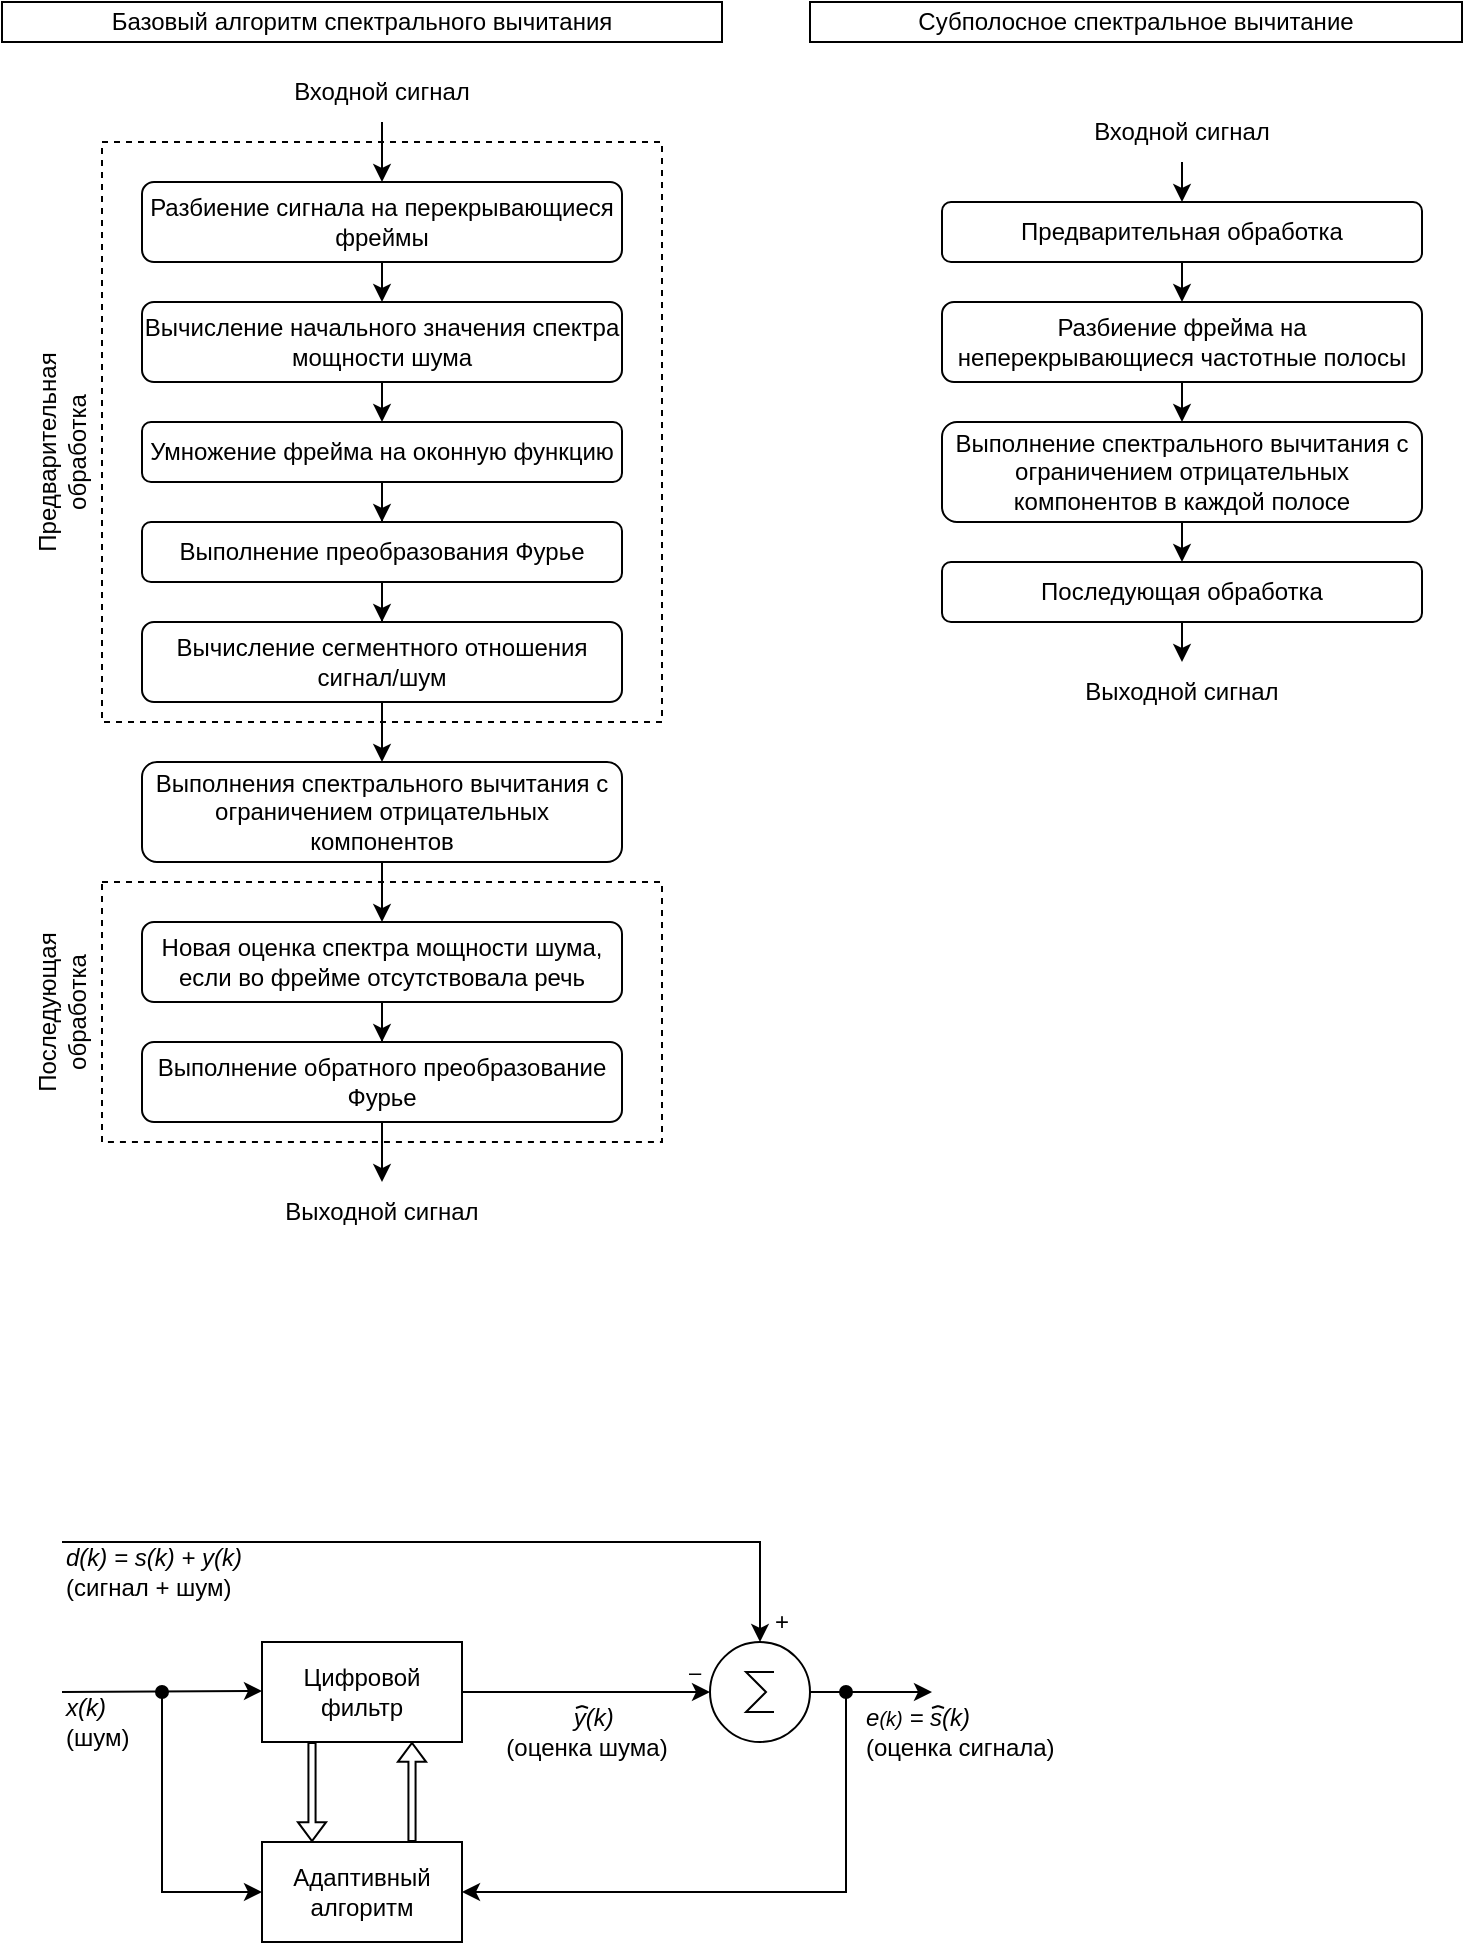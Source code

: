<mxfile version="17.4.0" type="device"><diagram id="qlM9UI_C8MLbOreUtq8Z" name="Page-1"><mxGraphModel dx="27" dy="14" grid="1" gridSize="1" guides="1" tooltips="1" connect="1" arrows="1" fold="1" page="1" pageScale="1" pageWidth="827" pageHeight="1169" math="0" shadow="0"><root><mxCell id="0"/><mxCell id="1" parent="0"/><mxCell id="oOkfX_xsRlYhwMv5T9ft-10" style="edgeStyle=orthogonalEdgeStyle;rounded=0;orthogonalLoop=1;jettySize=auto;html=1;exitX=0.5;exitY=1;exitDx=0;exitDy=0;entryX=0.5;entryY=0;entryDx=0;entryDy=0;" parent="1" source="oOkfX_xsRlYhwMv5T9ft-1" target="oOkfX_xsRlYhwMv5T9ft-2" edge="1"><mxGeometry relative="1" as="geometry"/></mxCell><mxCell id="oOkfX_xsRlYhwMv5T9ft-1" value="Разбиение сигнала на перекрывающиеся фреймы" style="rounded=1;whiteSpace=wrap;html=1;" parent="1" vertex="1"><mxGeometry x="80" y="100" width="240" height="40" as="geometry"/></mxCell><mxCell id="oOkfX_xsRlYhwMv5T9ft-11" style="edgeStyle=orthogonalEdgeStyle;rounded=0;orthogonalLoop=1;jettySize=auto;html=1;exitX=0.5;exitY=1;exitDx=0;exitDy=0;entryX=0.5;entryY=0;entryDx=0;entryDy=0;" parent="1" source="oOkfX_xsRlYhwMv5T9ft-2" target="oOkfX_xsRlYhwMv5T9ft-3" edge="1"><mxGeometry relative="1" as="geometry"/></mxCell><mxCell id="oOkfX_xsRlYhwMv5T9ft-2" value="Вычисление начального значения спектра мощности шума" style="rounded=1;whiteSpace=wrap;html=1;" parent="1" vertex="1"><mxGeometry x="80" y="160" width="240" height="40" as="geometry"/></mxCell><mxCell id="oOkfX_xsRlYhwMv5T9ft-13" style="edgeStyle=orthogonalEdgeStyle;rounded=0;orthogonalLoop=1;jettySize=auto;html=1;" parent="1" source="oOkfX_xsRlYhwMv5T9ft-3" target="oOkfX_xsRlYhwMv5T9ft-4" edge="1"><mxGeometry relative="1" as="geometry"/></mxCell><mxCell id="oOkfX_xsRlYhwMv5T9ft-3" value="Умножение фрейма на оконную функцию" style="rounded=1;whiteSpace=wrap;html=1;" parent="1" vertex="1"><mxGeometry x="80" y="220" width="240" height="30" as="geometry"/></mxCell><mxCell id="oOkfX_xsRlYhwMv5T9ft-14" style="edgeStyle=orthogonalEdgeStyle;rounded=0;orthogonalLoop=1;jettySize=auto;html=1;entryX=0.5;entryY=0;entryDx=0;entryDy=0;" parent="1" source="oOkfX_xsRlYhwMv5T9ft-4" target="oOkfX_xsRlYhwMv5T9ft-5" edge="1"><mxGeometry relative="1" as="geometry"/></mxCell><mxCell id="oOkfX_xsRlYhwMv5T9ft-4" value="Выполнение преобразования Фурье" style="rounded=1;whiteSpace=wrap;html=1;" parent="1" vertex="1"><mxGeometry x="80" y="270" width="240" height="30" as="geometry"/></mxCell><mxCell id="oOkfX_xsRlYhwMv5T9ft-15" style="edgeStyle=orthogonalEdgeStyle;rounded=0;orthogonalLoop=1;jettySize=auto;html=1;entryX=0.5;entryY=0;entryDx=0;entryDy=0;" parent="1" source="oOkfX_xsRlYhwMv5T9ft-5" target="oOkfX_xsRlYhwMv5T9ft-6" edge="1"><mxGeometry relative="1" as="geometry"/></mxCell><mxCell id="oOkfX_xsRlYhwMv5T9ft-5" value="Вычисление сегментного отношения сигнал/шум" style="rounded=1;whiteSpace=wrap;html=1;" parent="1" vertex="1"><mxGeometry x="80" y="320" width="240" height="40" as="geometry"/></mxCell><mxCell id="FgoLTM3zqGqTaKs4AXWn-4" style="edgeStyle=orthogonalEdgeStyle;rounded=0;orthogonalLoop=1;jettySize=auto;html=1;exitX=0.5;exitY=1;exitDx=0;exitDy=0;entryX=0.5;entryY=0;entryDx=0;entryDy=0;" parent="1" source="oOkfX_xsRlYhwMv5T9ft-6" target="oOkfX_xsRlYhwMv5T9ft-7" edge="1"><mxGeometry relative="1" as="geometry"/></mxCell><mxCell id="oOkfX_xsRlYhwMv5T9ft-6" value="Выполнения спектрального вычитания с ограничением отрицательных компонентов" style="rounded=1;whiteSpace=wrap;html=1;" parent="1" vertex="1"><mxGeometry x="80" y="390" width="240" height="50" as="geometry"/></mxCell><mxCell id="oOkfX_xsRlYhwMv5T9ft-17" style="edgeStyle=orthogonalEdgeStyle;rounded=0;orthogonalLoop=1;jettySize=auto;html=1;entryX=0.5;entryY=0;entryDx=0;entryDy=0;" parent="1" source="oOkfX_xsRlYhwMv5T9ft-7" target="oOkfX_xsRlYhwMv5T9ft-8" edge="1"><mxGeometry relative="1" as="geometry"/></mxCell><mxCell id="oOkfX_xsRlYhwMv5T9ft-7" value="Новая оценка спектра мощности шума, если во фрейме отсутствовала речь" style="rounded=1;whiteSpace=wrap;html=1;" parent="1" vertex="1"><mxGeometry x="80" y="470.03" width="240" height="40" as="geometry"/></mxCell><mxCell id="oOkfX_xsRlYhwMv5T9ft-8" value="Выполнение обратного преобразование Фурье" style="rounded=1;whiteSpace=wrap;html=1;" parent="1" vertex="1"><mxGeometry x="80" y="530.03" width="240" height="40" as="geometry"/></mxCell><mxCell id="oOkfX_xsRlYhwMv5T9ft-19" value="" style="endArrow=classic;html=1;rounded=0;entryX=0.5;entryY=0;entryDx=0;entryDy=0;" parent="1" target="oOkfX_xsRlYhwMv5T9ft-1" edge="1"><mxGeometry width="50" height="50" relative="1" as="geometry"><mxPoint x="200" y="70" as="sourcePoint"/><mxPoint x="170" y="90" as="targetPoint"/></mxGeometry></mxCell><mxCell id="oOkfX_xsRlYhwMv5T9ft-20" value="Входной сигнал" style="text;html=1;strokeColor=none;fillColor=none;align=center;verticalAlign=middle;whiteSpace=wrap;rounded=0;" parent="1" vertex="1"><mxGeometry x="150" y="40" width="100" height="30" as="geometry"/></mxCell><mxCell id="oOkfX_xsRlYhwMv5T9ft-21" value="Выходной сигнал" style="text;html=1;strokeColor=none;fillColor=none;align=center;verticalAlign=middle;whiteSpace=wrap;rounded=0;" parent="1" vertex="1"><mxGeometry x="150" y="600.03" width="100" height="30" as="geometry"/></mxCell><mxCell id="oOkfX_xsRlYhwMv5T9ft-22" value="Базовый алгоритм спектрального вычитания" style="rounded=0;whiteSpace=wrap;html=1;" parent="1" vertex="1"><mxGeometry x="10" y="10" width="360" height="20" as="geometry"/></mxCell><mxCell id="FgoLTM3zqGqTaKs4AXWn-1" value="" style="rounded=0;whiteSpace=wrap;html=1;fillColor=none;dashed=1;" parent="1" vertex="1"><mxGeometry x="60" y="80" width="280" height="290" as="geometry"/></mxCell><mxCell id="FgoLTM3zqGqTaKs4AXWn-2" value="" style="endArrow=classic;html=1;rounded=0;exitX=0.5;exitY=1;exitDx=0;exitDy=0;entryX=0.5;entryY=0;entryDx=0;entryDy=0;" parent="1" source="oOkfX_xsRlYhwMv5T9ft-8" target="oOkfX_xsRlYhwMv5T9ft-21" edge="1"><mxGeometry width="50" height="50" relative="1" as="geometry"><mxPoint x="230" y="580.03" as="sourcePoint"/><mxPoint x="280" y="530.03" as="targetPoint"/></mxGeometry></mxCell><mxCell id="FgoLTM3zqGqTaKs4AXWn-3" value="Предварительная обработка" style="text;html=1;strokeColor=none;fillColor=none;align=center;verticalAlign=middle;whiteSpace=wrap;rounded=0;dashed=1;rotation=270;" parent="1" vertex="1"><mxGeometry x="-30" y="220" width="140" height="30" as="geometry"/></mxCell><mxCell id="FgoLTM3zqGqTaKs4AXWn-5" value="Последующая обработка" style="text;html=1;strokeColor=none;fillColor=none;align=center;verticalAlign=middle;whiteSpace=wrap;rounded=0;dashed=1;rotation=270;" parent="1" vertex="1"><mxGeometry x="-30" y="500.06" width="139.99" height="29.97" as="geometry"/></mxCell><mxCell id="FgoLTM3zqGqTaKs4AXWn-6" value="" style="rounded=0;whiteSpace=wrap;html=1;dashed=1;fillColor=none;" parent="1" vertex="1"><mxGeometry x="60" y="450.03" width="280" height="129.97" as="geometry"/></mxCell><mxCell id="FgoLTM3zqGqTaKs4AXWn-8" value="Субполосное спектральное вычитание" style="rounded=0;whiteSpace=wrap;html=1;" parent="1" vertex="1"><mxGeometry x="414" y="10" width="326" height="20" as="geometry"/></mxCell><mxCell id="eNIciNR47evyFSB5VZ8H-1" style="edgeStyle=orthogonalEdgeStyle;rounded=0;orthogonalLoop=1;jettySize=auto;html=1;exitX=0.5;exitY=1;exitDx=0;exitDy=0;entryX=0.5;entryY=0;entryDx=0;entryDy=0;" parent="1" source="eNIciNR47evyFSB5VZ8H-2" target="eNIciNR47evyFSB5VZ8H-4" edge="1"><mxGeometry relative="1" as="geometry"/></mxCell><mxCell id="eNIciNR47evyFSB5VZ8H-2" value="Предварительная обработка" style="rounded=1;whiteSpace=wrap;html=1;" parent="1" vertex="1"><mxGeometry x="480" y="110" width="240" height="30" as="geometry"/></mxCell><mxCell id="eNIciNR47evyFSB5VZ8H-3" style="edgeStyle=orthogonalEdgeStyle;rounded=0;orthogonalLoop=1;jettySize=auto;html=1;exitX=0.5;exitY=1;exitDx=0;exitDy=0;entryX=0.5;entryY=0;entryDx=0;entryDy=0;" parent="1" source="eNIciNR47evyFSB5VZ8H-4" target="eNIciNR47evyFSB5VZ8H-6" edge="1"><mxGeometry relative="1" as="geometry"/></mxCell><mxCell id="eNIciNR47evyFSB5VZ8H-4" value="Разбиение фрейма на неперекрывающиеся частотные полосы" style="rounded=1;whiteSpace=wrap;html=1;" parent="1" vertex="1"><mxGeometry x="480" y="160" width="240" height="40" as="geometry"/></mxCell><mxCell id="eNIciNR47evyFSB5VZ8H-25" style="edgeStyle=orthogonalEdgeStyle;rounded=0;orthogonalLoop=1;jettySize=auto;html=1;exitX=0.5;exitY=1;exitDx=0;exitDy=0;entryX=0.5;entryY=0;entryDx=0;entryDy=0;" parent="1" source="eNIciNR47evyFSB5VZ8H-6" target="eNIciNR47evyFSB5VZ8H-8" edge="1"><mxGeometry relative="1" as="geometry"/></mxCell><mxCell id="eNIciNR47evyFSB5VZ8H-6" value="Выполнение спектрального вычитания с ограничением отрицательных компонентов в каждой полосе" style="rounded=1;whiteSpace=wrap;html=1;" parent="1" vertex="1"><mxGeometry x="480" y="220" width="240" height="50" as="geometry"/></mxCell><mxCell id="eNIciNR47evyFSB5VZ8H-26" style="edgeStyle=orthogonalEdgeStyle;rounded=0;orthogonalLoop=1;jettySize=auto;html=1;exitX=0.5;exitY=1;exitDx=0;exitDy=0;" parent="1" source="eNIciNR47evyFSB5VZ8H-8" edge="1"><mxGeometry relative="1" as="geometry"><mxPoint x="600" y="340" as="targetPoint"/><Array as="points"><mxPoint x="600" y="330"/><mxPoint x="600" y="330"/></Array></mxGeometry></mxCell><mxCell id="eNIciNR47evyFSB5VZ8H-8" value="Последующая обработка" style="rounded=1;whiteSpace=wrap;html=1;" parent="1" vertex="1"><mxGeometry x="480" y="290" width="240" height="30" as="geometry"/></mxCell><mxCell id="eNIciNR47evyFSB5VZ8H-16" value="" style="endArrow=classic;html=1;rounded=0;entryX=0.5;entryY=0;entryDx=0;entryDy=0;" parent="1" target="eNIciNR47evyFSB5VZ8H-2" edge="1"><mxGeometry width="50" height="50" relative="1" as="geometry"><mxPoint x="600" y="90" as="sourcePoint"/><mxPoint x="570" y="90" as="targetPoint"/></mxGeometry></mxCell><mxCell id="eNIciNR47evyFSB5VZ8H-17" value="Выходной сигнал" style="text;html=1;strokeColor=none;fillColor=none;align=center;verticalAlign=middle;whiteSpace=wrap;rounded=0;" parent="1" vertex="1"><mxGeometry x="550" y="340" width="100" height="30" as="geometry"/></mxCell><mxCell id="eNIciNR47evyFSB5VZ8H-27" value="Входной сигнал" style="text;html=1;strokeColor=none;fillColor=none;align=center;verticalAlign=middle;whiteSpace=wrap;rounded=0;" parent="1" vertex="1"><mxGeometry x="550" y="60" width="100" height="30" as="geometry"/></mxCell><mxCell id="Qc8qFBwJVsWD7L_bnzhm-4" style="edgeStyle=orthogonalEdgeStyle;rounded=0;orthogonalLoop=1;jettySize=auto;html=1;exitX=1;exitY=0.5;exitDx=0;exitDy=0;entryX=0;entryY=0.5;entryDx=0;entryDy=0;entryPerimeter=0;" edge="1" parent="1" source="Qc8qFBwJVsWD7L_bnzhm-1" target="Qc8qFBwJVsWD7L_bnzhm-3"><mxGeometry relative="1" as="geometry"/></mxCell><mxCell id="Qc8qFBwJVsWD7L_bnzhm-1" value="Цифровой фильтр" style="rounded=0;whiteSpace=wrap;html=1;" vertex="1" parent="1"><mxGeometry x="140" y="830" width="100" height="50" as="geometry"/></mxCell><mxCell id="Qc8qFBwJVsWD7L_bnzhm-29" style="edgeStyle=none;rounded=0;orthogonalLoop=1;jettySize=auto;html=1;exitX=0.75;exitY=0;exitDx=0;exitDy=0;entryX=0.75;entryY=1;entryDx=0;entryDy=0;fontSize=12;startArrow=none;startFill=0;endArrow=classic;endFill=1;shape=flexArrow;width=3.566;endSize=2.812;endWidth=9.491;" edge="1" parent="1" source="Qc8qFBwJVsWD7L_bnzhm-2" target="Qc8qFBwJVsWD7L_bnzhm-1"><mxGeometry relative="1" as="geometry"/></mxCell><mxCell id="Qc8qFBwJVsWD7L_bnzhm-2" value="Адаптивный алгоритм" style="rounded=0;whiteSpace=wrap;html=1;" vertex="1" parent="1"><mxGeometry x="140" y="930" width="100" height="50" as="geometry"/></mxCell><mxCell id="Qc8qFBwJVsWD7L_bnzhm-5" style="edgeStyle=orthogonalEdgeStyle;rounded=0;orthogonalLoop=1;jettySize=auto;html=1;exitX=1;exitY=0.5;exitDx=0;exitDy=0;exitPerimeter=0;" edge="1" parent="1" source="Qc8qFBwJVsWD7L_bnzhm-3"><mxGeometry relative="1" as="geometry"><mxPoint x="475" y="855" as="targetPoint"/><Array as="points"><mxPoint x="460" y="855"/><mxPoint x="460" y="855"/></Array></mxGeometry></mxCell><mxCell id="Qc8qFBwJVsWD7L_bnzhm-3" value="" style="verticalLabelPosition=bottom;shadow=0;dashed=0;align=center;html=1;verticalAlign=top;shape=mxgraph.electrical.abstract.sum;" vertex="1" parent="1"><mxGeometry x="364" y="830" width="50" height="50" as="geometry"/></mxCell><mxCell id="Qc8qFBwJVsWD7L_bnzhm-6" value="" style="endArrow=classic;html=1;rounded=0;" edge="1" parent="1"><mxGeometry width="50" height="50" relative="1" as="geometry"><mxPoint x="40" y="855" as="sourcePoint"/><mxPoint x="140" y="854.5" as="targetPoint"/></mxGeometry></mxCell><mxCell id="Qc8qFBwJVsWD7L_bnzhm-9" value="" style="endArrow=classic;html=1;rounded=0;entryX=0;entryY=0.5;entryDx=0;entryDy=0;edgeStyle=orthogonalEdgeStyle;startArrow=oval;startFill=1;" edge="1" parent="1" target="Qc8qFBwJVsWD7L_bnzhm-2"><mxGeometry width="50" height="50" relative="1" as="geometry"><mxPoint x="90" y="855" as="sourcePoint"/><mxPoint x="140" y="825" as="targetPoint"/><Array as="points"><mxPoint x="90" y="955"/></Array></mxGeometry></mxCell><mxCell id="Qc8qFBwJVsWD7L_bnzhm-10" value="" style="endArrow=classic;html=1;rounded=0;entryX=1;entryY=0.5;entryDx=0;entryDy=0;edgeStyle=orthogonalEdgeStyle;startArrow=oval;startFill=1;" edge="1" parent="1" target="Qc8qFBwJVsWD7L_bnzhm-2"><mxGeometry width="50" height="50" relative="1" as="geometry"><mxPoint x="432" y="855" as="sourcePoint"/><mxPoint x="310" y="1010" as="targetPoint"/><Array as="points"><mxPoint x="432" y="855"/><mxPoint x="432" y="955"/></Array></mxGeometry></mxCell><mxCell id="Qc8qFBwJVsWD7L_bnzhm-11" value="" style="endArrow=classic;html=1;rounded=0;entryX=0.5;entryY=0;entryDx=0;entryDy=0;entryPerimeter=0;edgeStyle=elbowEdgeStyle;elbow=vertical;" edge="1" parent="1" target="Qc8qFBwJVsWD7L_bnzhm-3"><mxGeometry width="50" height="50" relative="1" as="geometry"><mxPoint x="40" y="780" as="sourcePoint"/><mxPoint x="220" y="735" as="targetPoint"/><Array as="points"><mxPoint x="210" y="780"/></Array></mxGeometry></mxCell><mxCell id="Qc8qFBwJVsWD7L_bnzhm-12" value="&lt;span class=&quot;50&quot;&gt;&lt;span lang=&quot;RU&quot; style=&quot;line-height: 115%&quot;&gt;&lt;font style=&quot;font-size: 11px&quot;&gt;–&lt;/font&gt;&lt;/span&gt;&lt;/span&gt;" style="text;html=1;strokeColor=none;fillColor=none;align=center;verticalAlign=middle;whiteSpace=wrap;rounded=0;" vertex="1" parent="1"><mxGeometry x="349" y="840" width="15" height="10" as="geometry"/></mxCell><mxCell id="Qc8qFBwJVsWD7L_bnzhm-13" value="+" style="text;html=1;strokeColor=none;fillColor=none;align=center;verticalAlign=middle;whiteSpace=wrap;rounded=0;" vertex="1" parent="1"><mxGeometry x="395" y="815" width="10" height="10" as="geometry"/></mxCell><mxCell id="Qc8qFBwJVsWD7L_bnzhm-14" value="&lt;font style=&quot;font-size: 12px&quot;&gt;&lt;i&gt;x(k)&lt;/i&gt;&lt;br&gt;(шум)&lt;/font&gt;" style="text;html=1;strokeColor=none;fillColor=none;align=left;verticalAlign=middle;whiteSpace=wrap;rounded=0;fontSize=11;" vertex="1" parent="1"><mxGeometry x="40" y="855" width="35" height="30" as="geometry"/></mxCell><mxCell id="Qc8qFBwJVsWD7L_bnzhm-15" value="&lt;font&gt;&lt;span style=&quot;font-size: 12px&quot;&gt;&lt;i&gt;d(k) = s(k) + y(k)&lt;/i&gt;&lt;/span&gt;&lt;br&gt;&lt;span style=&quot;font-size: 12px&quot;&gt;(сигнал + шум)&lt;/span&gt;&lt;/font&gt;" style="text;html=1;strokeColor=none;fillColor=none;align=left;verticalAlign=middle;whiteSpace=wrap;rounded=0;fontSize=11;" vertex="1" parent="1"><mxGeometry x="40" y="780" width="95" height="30" as="geometry"/></mxCell><mxCell id="Qc8qFBwJVsWD7L_bnzhm-19" value="&lt;font style=&quot;font-size: 12px&quot;&gt;&lt;i&gt;&amp;nbsp; y(k)&lt;/i&gt;&lt;br&gt;(оценка шума)&lt;/font&gt;" style="text;html=1;strokeColor=none;fillColor=none;align=center;verticalAlign=middle;whiteSpace=wrap;rounded=0;fontSize=11;" vertex="1" parent="1"><mxGeometry x="260" y="860" width="85" height="30" as="geometry"/></mxCell><mxCell id="Qc8qFBwJVsWD7L_bnzhm-20" value="" style="endArrow=none;html=1;rounded=0;fontSize=12;entryX=0.471;entryY=0.067;entryDx=0;entryDy=0;entryPerimeter=0;" edge="1" parent="1" target="Qc8qFBwJVsWD7L_bnzhm-19"><mxGeometry width="50" height="50" relative="1" as="geometry"><mxPoint x="297" y="863" as="sourcePoint"/><mxPoint x="303" y="858.146" as="targetPoint"/></mxGeometry></mxCell><mxCell id="Qc8qFBwJVsWD7L_bnzhm-22" value="" style="endArrow=none;html=1;rounded=0;fontSize=12;" edge="1" parent="1"><mxGeometry width="50" height="50" relative="1" as="geometry"><mxPoint x="303" y="863" as="sourcePoint"/><mxPoint x="300" y="862" as="targetPoint"/></mxGeometry></mxCell><mxCell id="Qc8qFBwJVsWD7L_bnzhm-25" value="" style="endArrow=none;html=1;rounded=0;fontSize=12;entryX=0.471;entryY=0.067;entryDx=0;entryDy=0;entryPerimeter=0;" edge="1" parent="1"><mxGeometry width="50" height="50" relative="1" as="geometry"><mxPoint x="475" y="863.0" as="sourcePoint"/><mxPoint x="478.035" y="862.01" as="targetPoint"/></mxGeometry></mxCell><mxCell id="Qc8qFBwJVsWD7L_bnzhm-26" value="" style="endArrow=none;html=1;rounded=0;fontSize=12;" edge="1" parent="1"><mxGeometry width="50" height="50" relative="1" as="geometry"><mxPoint x="481" y="863.0" as="sourcePoint"/><mxPoint x="478" y="862" as="targetPoint"/></mxGeometry></mxCell><mxCell id="Qc8qFBwJVsWD7L_bnzhm-27" value="&lt;font&gt;&lt;i&gt;&lt;span style=&quot;font-size: 12px&quot;&gt;e&lt;/span&gt;&lt;span style=&quot;font-size: 10px&quot;&gt;(k)&lt;/span&gt;&lt;span style=&quot;font-size: 12px&quot;&gt;&amp;nbsp;= s(k)&lt;/span&gt;&lt;/i&gt;&lt;br&gt;&lt;span style=&quot;font-size: 12px&quot;&gt;(оценка сигнала)&lt;/span&gt;&lt;/font&gt;" style="text;html=1;strokeColor=none;fillColor=none;align=left;verticalAlign=middle;whiteSpace=wrap;rounded=0;fontSize=11;" vertex="1" parent="1"><mxGeometry x="440" y="860" width="98" height="30" as="geometry"/></mxCell><mxCell id="Qc8qFBwJVsWD7L_bnzhm-30" style="edgeStyle=none;rounded=0;orthogonalLoop=1;jettySize=auto;html=1;exitX=0.25;exitY=1;exitDx=0;exitDy=0;entryX=0.25;entryY=0;entryDx=0;entryDy=0;fontSize=12;startArrow=none;startFill=0;endArrow=classic;endFill=1;shape=flexArrow;width=3.566;endSize=2.812;endWidth=9.491;" edge="1" parent="1" source="Qc8qFBwJVsWD7L_bnzhm-1" target="Qc8qFBwJVsWD7L_bnzhm-2"><mxGeometry relative="1" as="geometry"><mxPoint x="165" y="935" as="sourcePoint"/><mxPoint x="165" y="885" as="targetPoint"/></mxGeometry></mxCell></root></mxGraphModel></diagram></mxfile>